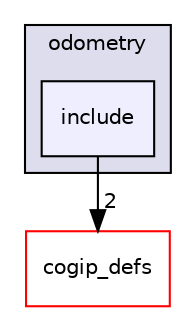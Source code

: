 digraph "lib/odometry/include" {
  bgcolor=transparent;
  compound=true
  node [ fontsize="10", fontname="Helvetica"];
  edge [ labelfontsize="10", labelfontname="Helvetica"];
  subgraph clusterdir_9645f51eb984537e57d07eebe980b6a7 {
    graph [ bgcolor="#ddddee", pencolor="black", label="odometry" fontname="Helvetica", fontsize="10", URL="dir_9645f51eb984537e57d07eebe980b6a7.html"]
  dir_6c199b20429d954d3f91d79192710731 [shape=box, label="include", style="filled", fillcolor="#eeeeff", pencolor="black", URL="dir_6c199b20429d954d3f91d79192710731.html"];
  }
  dir_0c3eddcb6e07b193326c2c00e3955a2a [shape=box label="cogip_defs" color="red" URL="dir_0c3eddcb6e07b193326c2c00e3955a2a.html"];
  dir_6c199b20429d954d3f91d79192710731->dir_0c3eddcb6e07b193326c2c00e3955a2a [headlabel="2", labeldistance=1.5 headhref="dir_000033_000005.html"];
}
